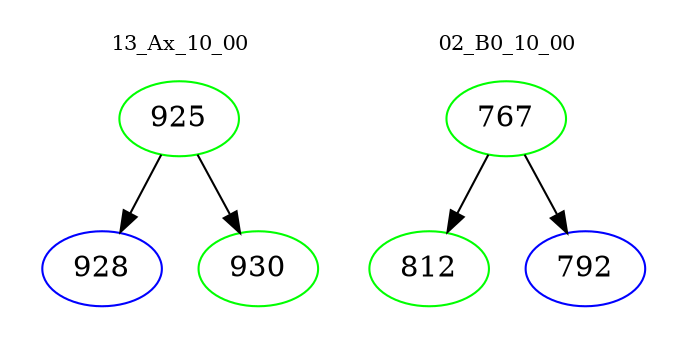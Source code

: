 digraph{
subgraph cluster_0 {
color = white
label = "13_Ax_10_00";
fontsize=10;
T0_925 [label="925", color="green"]
T0_925 -> T0_928 [color="black"]
T0_928 [label="928", color="blue"]
T0_925 -> T0_930 [color="black"]
T0_930 [label="930", color="green"]
}
subgraph cluster_1 {
color = white
label = "02_B0_10_00";
fontsize=10;
T1_767 [label="767", color="green"]
T1_767 -> T1_812 [color="black"]
T1_812 [label="812", color="green"]
T1_767 -> T1_792 [color="black"]
T1_792 [label="792", color="blue"]
}
}
